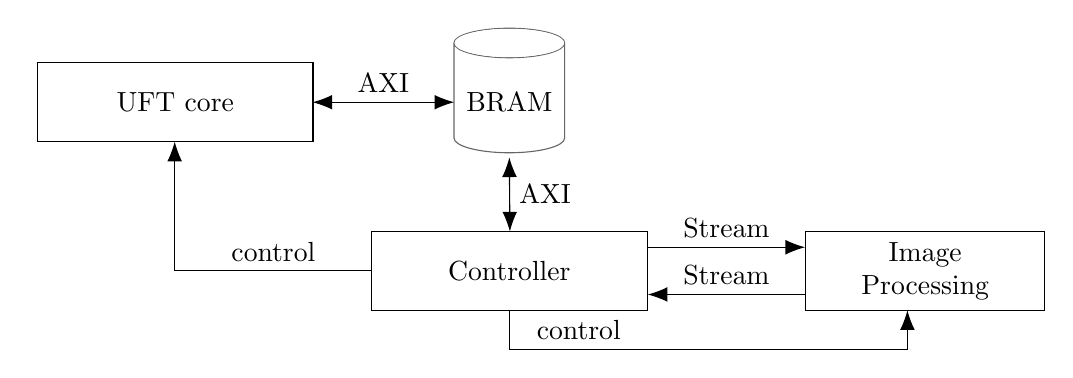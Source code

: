 % \tikzsetnextfilename{system-overview}

%-----ABoxes
%-----#1 height, #2 width, #3 aspect, #4 name of the node, #5
%-----coordinate, #6 label
\def\memory[#1,#2,#3,#4,#5]#6{%
  \node[draw, cylinder, alias=cyl, shape border rotate=90, aspect=#3, %
  minimum height=#1, minimum width=#2, outer sep=-0.5\pgflinewidth, %
  color=white!40!black, left color=white!70, right color=white!80, middle
  color=white] (#4) at #5 {};%
  \node at #5 {#6};%
  \fill [white!30] let \p1 = ($(cyl.before top)!0.5!(cyl.after top)$), \p2 =
  (cyl.top), \p3 = (cyl.before top), \n1={veclen(\x3-\x1,\y3-\y1)},
  \n2={veclen(\x2-\x1,\y2-\y1)} in (\p1) ellipse (\n1 and \n2); }

\begin{tikzpicture}[
    rounded corners=0mm,
]
    %coordinates
    \coordinate (ccom)       at (0,0);
    \coordinate (cbram)       at (6,0);
    \coordinate (cip)       at (3,-2);


    %nodes

    \begin{pgfonlayer}{main}

        % Blocks
        \memory[45,40,1.6,bram,(cbram)] {BRAM};

        \node[draw, fill=white, minimum width=3.5cm, minimum height=1cm, anchor=west, text width=2.8cm, align=center] (com) at (ccom) {UFT core};

        \node[draw, fill=white, minimum width=3.5cm, minimum height=1cm, anchor=west, text width=2.8cm, align=center, below = 1cm of bram] (control)  {Controller};

        \node[draw, fill=white, minimum width=3cm, minimum height=1cm, anchor=west, text width=2.8cm, align=center, right = 2cm of control] (ip)  {Image\\Processing};
        
        % Paths
        % UFT to BRAM
        \path[draw,{Latex[length=2.5mm]}-{Latex[length=2.5mm]}] 
            ($(ccom.0) + (3.5,0)$) -- ($(cbram.180) + (-0.7,0.0)$) 
            node [midway, above] () {AXI} ;
        % control to BRAM
        \path[draw,{Latex[length=2.5mm]}-{Latex[length=2.5mm]}] 
            ($(control.0) + (-1.75,0.5)$) -- ($(cbram.180) + (0,-0.7)$) 
            node [midway, right] () {AXI} ;
        % control to ip
        \path[draw,-{Latex[length=2.5mm]}] 
            ($(control.0) + (0,0.3)$) -- ($(ip.180) + (0,0.3)$) 
            node [midway, above] () {Stream} ;
        \path[draw,-{Latex[length=2.5mm]}] 
            ($(ip.180) + (0,-0.3)$) -- ($(control.0) + (0,-0.3)$)
            node [midway, above] () {Stream} ;
        % Control paths
        \path[draw,-{Latex[length=2.5mm]}] 
            ($(control.0) + (-3.5,0)$) -| ($(ccom.0) + (1.75,-0.5)$) 
            node [near start, above] () {control} ;
        \path[draw,-{Latex[length=2.5mm]}] 
            ($(control.0) + (-1.75,-0.5)$) |- ($(control.0) + (0,-1)$) node [near end, above] () {control} -| ($(ip.0) + (-1.75,-0.5)$) 
             ;
        
        % \path[draw,{Latex[length=2.5mm]}-] ($(mon.0) + (0,-0.2)$) -- ($(com.180) + (0,-0.2)$) node[near end, below] () {4.} ;

        % \path[draw,-{Latex[length=2.5mm]}] ($(com.0) + (0,0.2)$) -- ($(ip.180) + (0,0.2)$) node[midway, above] () {2.} ;
        % \path[draw,{Latex[length=2.5mm]}-] ($(com.0) + (0,-0.2)$) -- ($(ip.180) + (0,-0.2)$) node[midway, below] () {3.} ;

    
    \end{pgfonlayer}

    % FPGA box
    \begin{pgfonlayer}{main}
        % \node[above = 0.2cm of com, xshift=-1.5cm] (fpga) { FPGA };
    \end{pgfonlayer}
    \begin{pgfonlayer}{foreground}
        % \node (f_fpga) [draw=black, fill=gray!20, inner sep=20, fit={(com) (ip) }] {};
    \end{pgfonlayer} 

    

\end{tikzpicture}